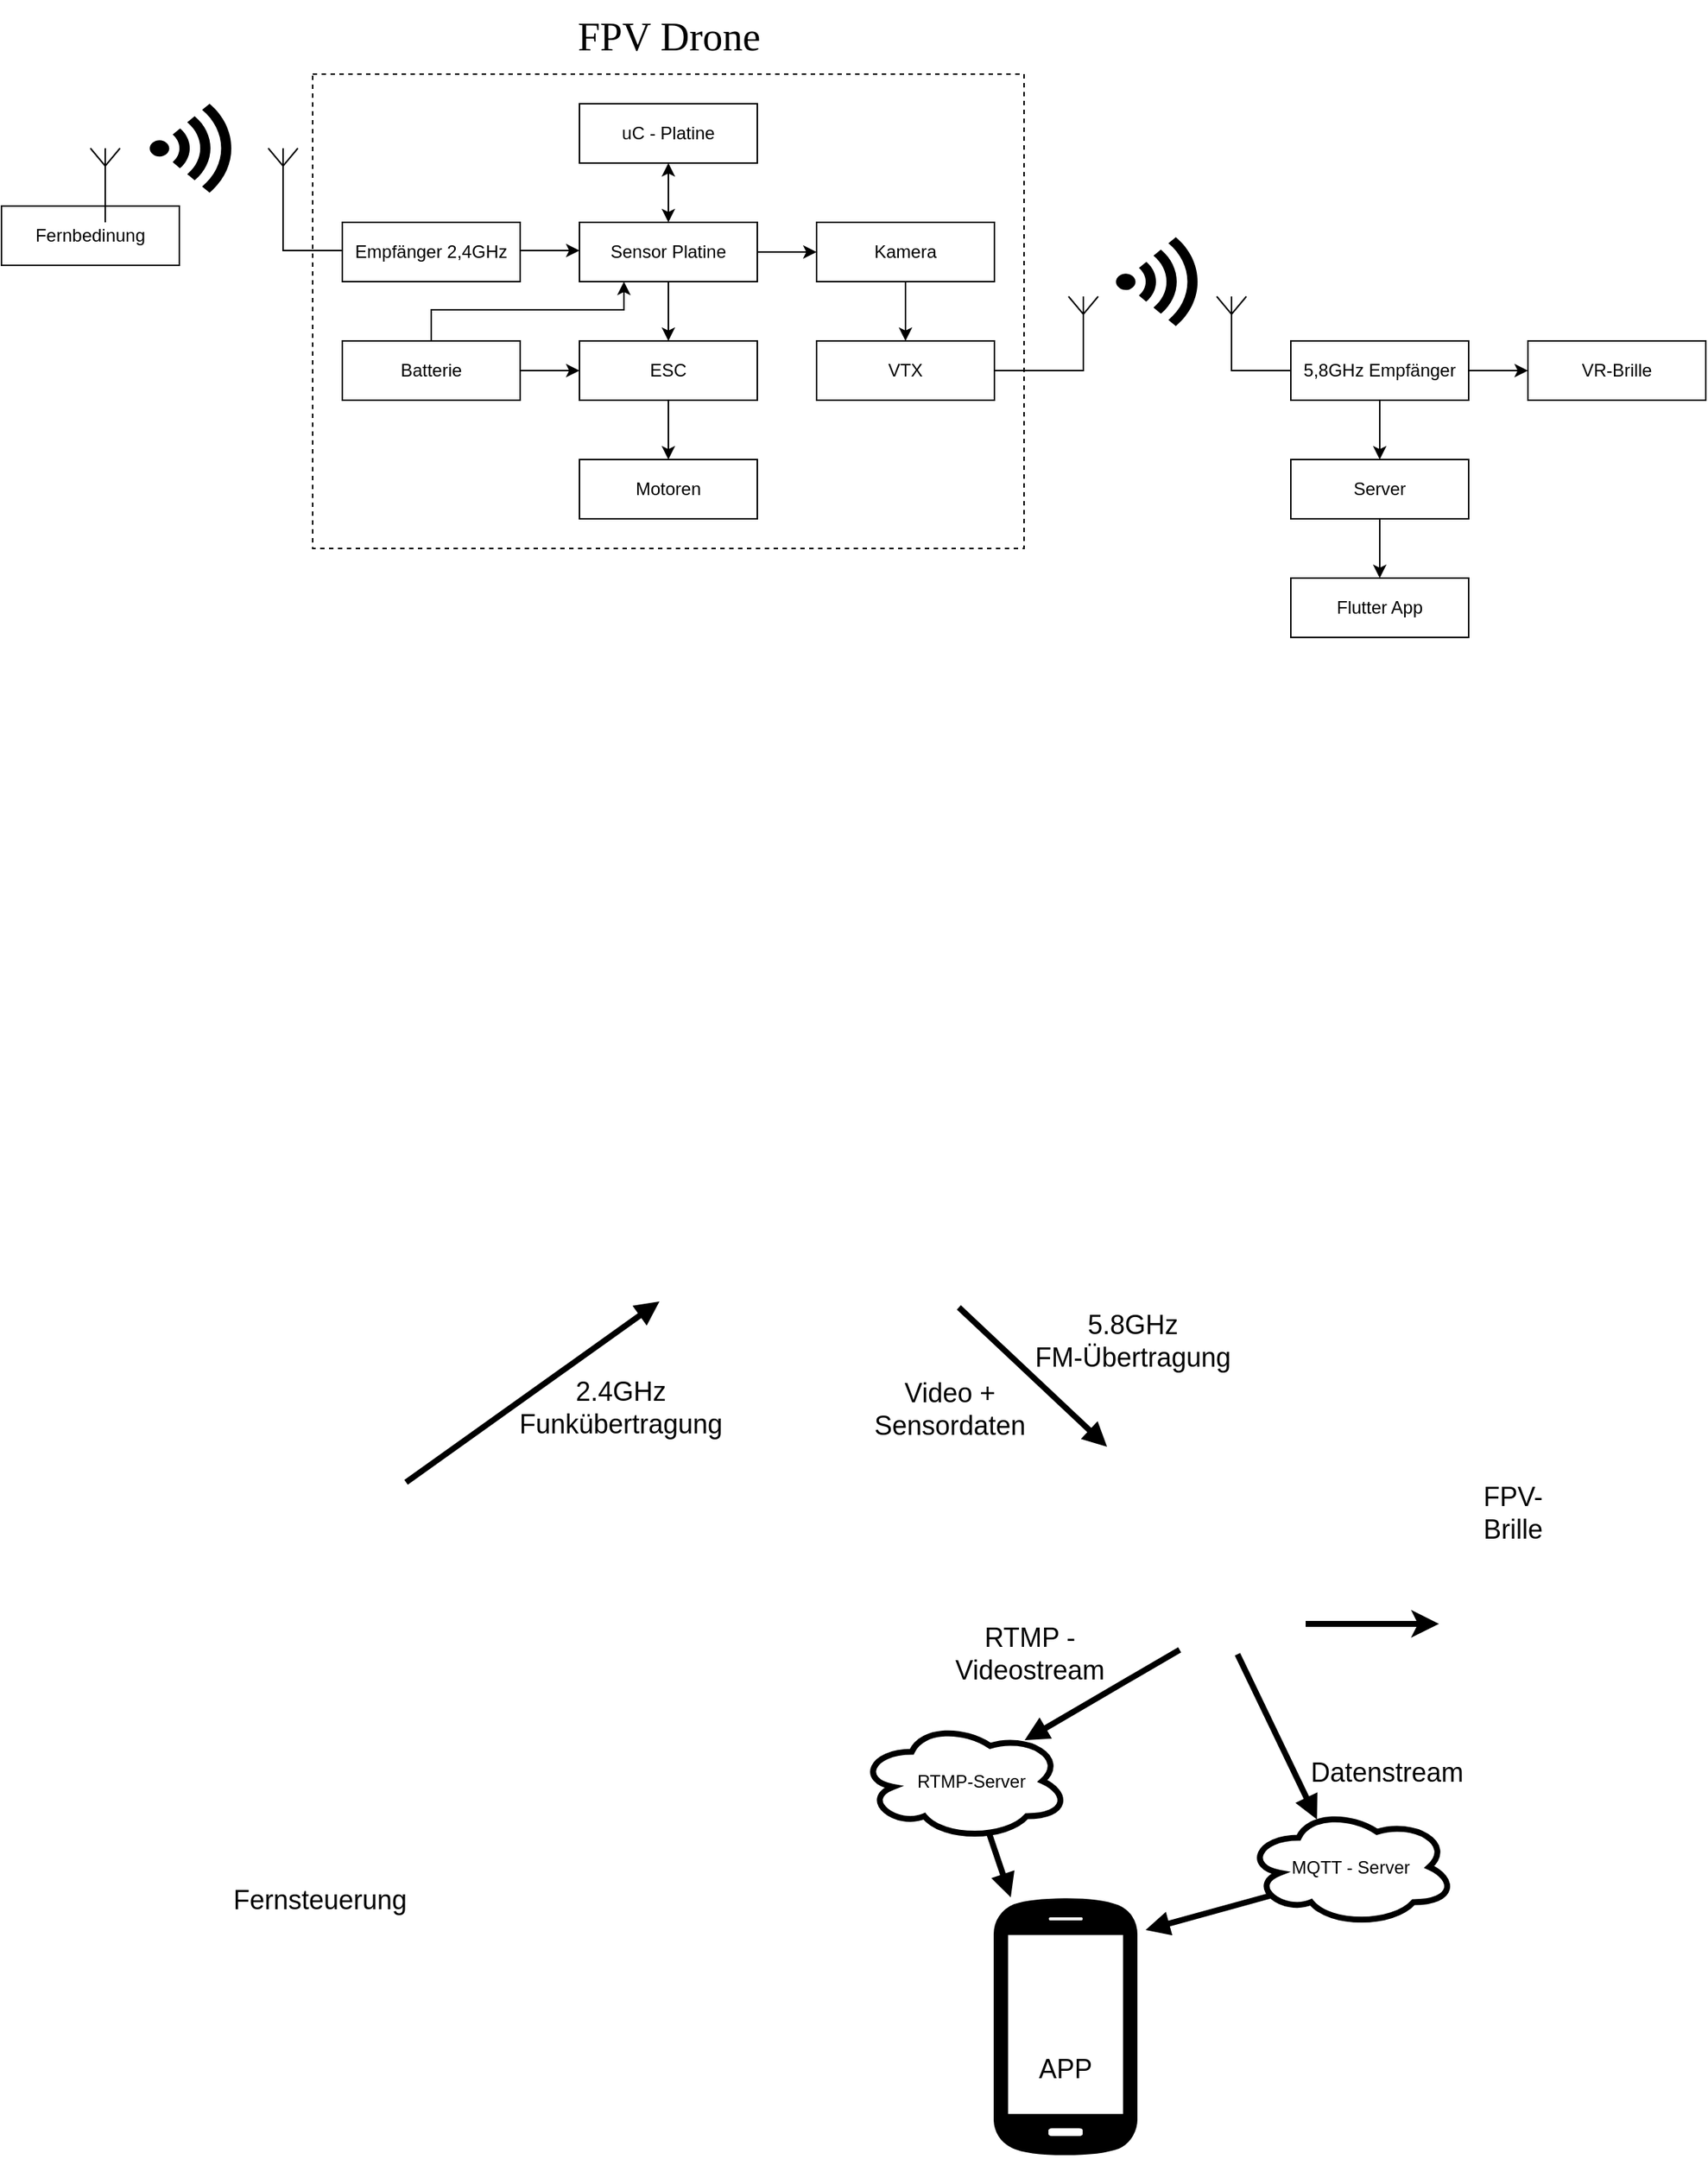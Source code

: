 <mxfile version="23.0.2" type="device">
  <diagram name="Seite-1" id="pfCEiYjsCeP78EX_pHVQ">
    <mxGraphModel dx="1434" dy="754" grid="0" gridSize="10" guides="1" tooltips="1" connect="1" arrows="1" fold="1" page="1" pageScale="1" pageWidth="1169" pageHeight="827" background="#FFFFFF" math="0" shadow="0">
      <root>
        <mxCell id="0" />
        <mxCell id="1" parent="0" />
        <mxCell id="mrsANiAnsjSYnMeVVTr--11" value="" style="rounded=0;whiteSpace=wrap;html=1;fillColor=none;dashed=1;connectable=0;" parent="1" vertex="1">
          <mxGeometry x="220" y="181" width="480" height="320" as="geometry" />
        </mxCell>
        <mxCell id="e-z7ntLDfmXItiGVWMEw-10" style="edgeStyle=orthogonalEdgeStyle;rounded=0;orthogonalLoop=1;jettySize=auto;html=1;entryX=0.5;entryY=0;entryDx=0;entryDy=0;startArrow=classic;startFill=1;" parent="1" source="e-z7ntLDfmXItiGVWMEw-1" target="e-z7ntLDfmXItiGVWMEw-2" edge="1">
          <mxGeometry relative="1" as="geometry" />
        </mxCell>
        <mxCell id="e-z7ntLDfmXItiGVWMEw-1" value="uC - Platine" style="rounded=0;whiteSpace=wrap;html=1;" parent="1" vertex="1">
          <mxGeometry x="400" y="201" width="120" height="40" as="geometry" />
        </mxCell>
        <mxCell id="e-z7ntLDfmXItiGVWMEw-11" style="edgeStyle=orthogonalEdgeStyle;rounded=0;orthogonalLoop=1;jettySize=auto;html=1;entryX=0;entryY=0.5;entryDx=0;entryDy=0;" parent="1" source="e-z7ntLDfmXItiGVWMEw-2" target="e-z7ntLDfmXItiGVWMEw-3" edge="1">
          <mxGeometry relative="1" as="geometry" />
        </mxCell>
        <mxCell id="e-z7ntLDfmXItiGVWMEw-13" style="edgeStyle=orthogonalEdgeStyle;rounded=0;orthogonalLoop=1;jettySize=auto;html=1;entryX=0.5;entryY=0;entryDx=0;entryDy=0;" parent="1" source="e-z7ntLDfmXItiGVWMEw-2" target="e-z7ntLDfmXItiGVWMEw-6" edge="1">
          <mxGeometry relative="1" as="geometry" />
        </mxCell>
        <mxCell id="e-z7ntLDfmXItiGVWMEw-2" value="Sensor Platine" style="rounded=0;whiteSpace=wrap;html=1;" parent="1" vertex="1">
          <mxGeometry x="400" y="281" width="120" height="40" as="geometry" />
        </mxCell>
        <mxCell id="e-z7ntLDfmXItiGVWMEw-12" style="edgeStyle=orthogonalEdgeStyle;rounded=0;orthogonalLoop=1;jettySize=auto;html=1;entryX=0.5;entryY=0;entryDx=0;entryDy=0;" parent="1" source="e-z7ntLDfmXItiGVWMEw-3" target="e-z7ntLDfmXItiGVWMEw-4" edge="1">
          <mxGeometry relative="1" as="geometry" />
        </mxCell>
        <mxCell id="e-z7ntLDfmXItiGVWMEw-3" value="Kamera" style="rounded=0;whiteSpace=wrap;html=1;" parent="1" vertex="1">
          <mxGeometry x="560" y="281" width="120" height="40" as="geometry" />
        </mxCell>
        <mxCell id="e-z7ntLDfmXItiGVWMEw-4" value="VTX" style="rounded=0;whiteSpace=wrap;html=1;" parent="1" vertex="1">
          <mxGeometry x="560" y="361" width="120" height="40" as="geometry" />
        </mxCell>
        <mxCell id="e-z7ntLDfmXItiGVWMEw-9" style="edgeStyle=orthogonalEdgeStyle;rounded=0;orthogonalLoop=1;jettySize=auto;html=1;" parent="1" source="e-z7ntLDfmXItiGVWMEw-5" target="e-z7ntLDfmXItiGVWMEw-2" edge="1">
          <mxGeometry relative="1" as="geometry">
            <Array as="points">
              <mxPoint x="390" y="300" />
              <mxPoint x="390" y="300" />
            </Array>
          </mxGeometry>
        </mxCell>
        <mxCell id="e-z7ntLDfmXItiGVWMEw-5" value="Empfänger 2,4GHz" style="rounded=0;whiteSpace=wrap;html=1;" parent="1" vertex="1">
          <mxGeometry x="240" y="281" width="120" height="40" as="geometry" />
        </mxCell>
        <mxCell id="e-z7ntLDfmXItiGVWMEw-14" style="edgeStyle=orthogonalEdgeStyle;rounded=0;orthogonalLoop=1;jettySize=auto;html=1;entryX=0.5;entryY=0;entryDx=0;entryDy=0;" parent="1" source="e-z7ntLDfmXItiGVWMEw-6" target="e-z7ntLDfmXItiGVWMEw-8" edge="1">
          <mxGeometry relative="1" as="geometry" />
        </mxCell>
        <mxCell id="e-z7ntLDfmXItiGVWMEw-6" value="ESC" style="rounded=0;whiteSpace=wrap;html=1;" parent="1" vertex="1">
          <mxGeometry x="400" y="361" width="120" height="40" as="geometry" />
        </mxCell>
        <mxCell id="e-z7ntLDfmXItiGVWMEw-15" style="edgeStyle=orthogonalEdgeStyle;rounded=0;orthogonalLoop=1;jettySize=auto;html=1;entryX=0.25;entryY=1;entryDx=0;entryDy=0;" parent="1" source="e-z7ntLDfmXItiGVWMEw-7" target="e-z7ntLDfmXItiGVWMEw-2" edge="1">
          <mxGeometry relative="1" as="geometry">
            <mxPoint x="370" y="311" as="targetPoint" />
            <Array as="points">
              <mxPoint x="300" y="340" />
              <mxPoint x="430" y="340" />
            </Array>
          </mxGeometry>
        </mxCell>
        <mxCell id="e-z7ntLDfmXItiGVWMEw-17" value="" style="edgeStyle=orthogonalEdgeStyle;rounded=0;orthogonalLoop=1;jettySize=auto;html=1;" parent="1" source="e-z7ntLDfmXItiGVWMEw-7" target="e-z7ntLDfmXItiGVWMEw-6" edge="1">
          <mxGeometry relative="1" as="geometry" />
        </mxCell>
        <mxCell id="e-z7ntLDfmXItiGVWMEw-7" value="Batterie" style="rounded=0;whiteSpace=wrap;html=1;" parent="1" vertex="1">
          <mxGeometry x="240" y="361" width="120" height="40" as="geometry" />
        </mxCell>
        <mxCell id="e-z7ntLDfmXItiGVWMEw-8" value="Motoren" style="rounded=0;whiteSpace=wrap;html=1;" parent="1" vertex="1">
          <mxGeometry x="400" y="441" width="120" height="40" as="geometry" />
        </mxCell>
        <mxCell id="mrsANiAnsjSYnMeVVTr--3" style="edgeStyle=orthogonalEdgeStyle;rounded=0;orthogonalLoop=1;jettySize=auto;html=1;entryX=0;entryY=0.5;entryDx=0;entryDy=0;endArrow=none;endFill=0;" parent="1" source="mrsANiAnsjSYnMeVVTr--1" target="e-z7ntLDfmXItiGVWMEw-5" edge="1">
          <mxGeometry relative="1" as="geometry">
            <Array as="points">
              <mxPoint x="200" y="300" />
              <mxPoint x="240" y="300" />
            </Array>
          </mxGeometry>
        </mxCell>
        <mxCell id="mrsANiAnsjSYnMeVVTr--1" value="" style="verticalLabelPosition=bottom;shadow=0;dashed=0;align=center;html=1;verticalAlign=top;shape=mxgraph.electrical.radio.aerial_-_antenna_1;" parent="1" vertex="1">
          <mxGeometry x="190" y="231" width="20" height="30" as="geometry" />
        </mxCell>
        <mxCell id="mrsANiAnsjSYnMeVVTr--6" value="Fernbedinung" style="whiteSpace=wrap;html=1;" parent="1" vertex="1">
          <mxGeometry x="10" y="270" width="120" height="40" as="geometry" />
        </mxCell>
        <mxCell id="mrsANiAnsjSYnMeVVTr--8" style="edgeStyle=orthogonalEdgeStyle;rounded=0;orthogonalLoop=1;jettySize=auto;html=1;entryX=0.5;entryY=0;entryDx=0;entryDy=0;endArrow=none;endFill=0;" parent="1" source="mrsANiAnsjSYnMeVVTr--7" edge="1">
          <mxGeometry relative="1" as="geometry">
            <mxPoint x="80.0" y="281" as="targetPoint" />
          </mxGeometry>
        </mxCell>
        <mxCell id="mrsANiAnsjSYnMeVVTr--7" value="" style="verticalLabelPosition=bottom;shadow=0;dashed=0;align=center;html=1;verticalAlign=top;shape=mxgraph.electrical.radio.aerial_-_antenna_1;" parent="1" vertex="1">
          <mxGeometry x="70" y="231" width="20" height="30" as="geometry" />
        </mxCell>
        <mxCell id="mrsANiAnsjSYnMeVVTr--9" value="" style="sketch=0;pointerEvents=1;shadow=0;dashed=0;html=1;strokeColor=none;labelPosition=center;verticalLabelPosition=bottom;verticalAlign=top;align=center;fillColor=#000000;shape=mxgraph.mscae.enterprise.wireless_connection" parent="1" vertex="1">
          <mxGeometry x="110" y="201" width="60" height="60" as="geometry" />
        </mxCell>
        <mxCell id="mrsANiAnsjSYnMeVVTr--15" style="edgeStyle=orthogonalEdgeStyle;rounded=0;orthogonalLoop=1;jettySize=auto;html=1;endArrow=none;endFill=0;" parent="1" source="mrsANiAnsjSYnMeVVTr--12" edge="1">
          <mxGeometry relative="1" as="geometry">
            <mxPoint x="680" y="381" as="targetPoint" />
            <Array as="points">
              <mxPoint x="740" y="381" />
            </Array>
          </mxGeometry>
        </mxCell>
        <mxCell id="mrsANiAnsjSYnMeVVTr--12" value="" style="verticalLabelPosition=bottom;shadow=0;dashed=0;align=center;html=1;verticalAlign=top;shape=mxgraph.electrical.radio.aerial_-_antenna_1;" parent="1" vertex="1">
          <mxGeometry x="730" y="331" width="20" height="30" as="geometry" />
        </mxCell>
        <mxCell id="mrsANiAnsjSYnMeVVTr--18" style="edgeStyle=orthogonalEdgeStyle;rounded=0;orthogonalLoop=1;jettySize=auto;html=1;entryX=0;entryY=0.5;entryDx=0;entryDy=0;endArrow=none;endFill=0;" parent="1" source="mrsANiAnsjSYnMeVVTr--16" target="mrsANiAnsjSYnMeVVTr--17" edge="1">
          <mxGeometry relative="1" as="geometry">
            <Array as="points">
              <mxPoint x="840" y="381" />
            </Array>
          </mxGeometry>
        </mxCell>
        <mxCell id="mrsANiAnsjSYnMeVVTr--16" value="" style="verticalLabelPosition=bottom;shadow=0;dashed=0;align=center;html=1;verticalAlign=top;shape=mxgraph.electrical.radio.aerial_-_antenna_1;" parent="1" vertex="1">
          <mxGeometry x="830" y="331" width="20" height="30" as="geometry" />
        </mxCell>
        <mxCell id="mrsANiAnsjSYnMeVVTr--21" value="" style="edgeStyle=orthogonalEdgeStyle;rounded=0;orthogonalLoop=1;jettySize=auto;html=1;" parent="1" source="mrsANiAnsjSYnMeVVTr--17" target="mrsANiAnsjSYnMeVVTr--20" edge="1">
          <mxGeometry relative="1" as="geometry" />
        </mxCell>
        <mxCell id="mrsANiAnsjSYnMeVVTr--23" value="" style="edgeStyle=orthogonalEdgeStyle;rounded=0;orthogonalLoop=1;jettySize=auto;html=1;" parent="1" source="mrsANiAnsjSYnMeVVTr--17" target="mrsANiAnsjSYnMeVVTr--22" edge="1">
          <mxGeometry relative="1" as="geometry" />
        </mxCell>
        <mxCell id="mrsANiAnsjSYnMeVVTr--17" value="5,8GHz Empfänger" style="rounded=0;whiteSpace=wrap;html=1;" parent="1" vertex="1">
          <mxGeometry x="880" y="361" width="120" height="40" as="geometry" />
        </mxCell>
        <mxCell id="mrsANiAnsjSYnMeVVTr--19" value="" style="sketch=0;pointerEvents=1;shadow=0;dashed=0;html=1;strokeColor=none;labelPosition=center;verticalLabelPosition=bottom;verticalAlign=top;align=center;fillColor=#000000;shape=mxgraph.mscae.enterprise.wireless_connection;direction=east;" parent="1" vertex="1">
          <mxGeometry x="762" y="291" width="60" height="60" as="geometry" />
        </mxCell>
        <mxCell id="mrsANiAnsjSYnMeVVTr--20" value="VR-Brille" style="rounded=0;whiteSpace=wrap;html=1;" parent="1" vertex="1">
          <mxGeometry x="1040" y="361" width="120" height="40" as="geometry" />
        </mxCell>
        <mxCell id="mrsANiAnsjSYnMeVVTr--25" value="" style="edgeStyle=orthogonalEdgeStyle;rounded=0;orthogonalLoop=1;jettySize=auto;html=1;" parent="1" source="mrsANiAnsjSYnMeVVTr--22" target="mrsANiAnsjSYnMeVVTr--24" edge="1">
          <mxGeometry relative="1" as="geometry" />
        </mxCell>
        <mxCell id="mrsANiAnsjSYnMeVVTr--22" value="Server" style="rounded=0;whiteSpace=wrap;html=1;" parent="1" vertex="1">
          <mxGeometry x="880" y="441" width="120" height="40" as="geometry" />
        </mxCell>
        <mxCell id="mrsANiAnsjSYnMeVVTr--24" value="Flutter App" style="rounded=0;whiteSpace=wrap;html=1;" parent="1" vertex="1">
          <mxGeometry x="880" y="521" width="120" height="40" as="geometry" />
        </mxCell>
        <mxCell id="mrsANiAnsjSYnMeVVTr--26" value="&lt;font face=&quot;Verdana&quot; style=&quot;font-size: 27px;&quot;&gt;FPV Drone&lt;/font&gt;" style="text;html=1;align=center;verticalAlign=middle;resizable=0;points=[];autosize=1;strokeColor=none;fillColor=none;" parent="1" vertex="1">
          <mxGeometry x="375" y="131" width="170" height="50" as="geometry" />
        </mxCell>
        <mxCell id="LUxuQyWUUqX6M0QpO3Is-6" value="" style="shape=image;verticalLabelPosition=bottom;labelBackgroundColor=default;verticalAlign=top;aspect=fixed;imageAspect=0;image=https://static.thenounproject.com/png/3015-200.png;connectable=0;imageBackground=none;" parent="1" vertex="1">
          <mxGeometry x="100" y="1127" width="260" height="260" as="geometry" />
        </mxCell>
        <mxCell id="LUxuQyWUUqX6M0QpO3Is-7" value="" style="sketch=0;pointerEvents=1;shadow=0;dashed=0;html=1;strokeColor=#000000;fillColor=#000000;labelPosition=center;verticalLabelPosition=bottom;verticalAlign=top;outlineConnect=0;align=center;shape=mxgraph.office.devices.cell_phone_android_standalone;aspect=fixed;connectable=0;fillStyle=solid;" parent="1" vertex="1">
          <mxGeometry x="680" y="1410" width="95.99" height="176" as="geometry" />
        </mxCell>
        <mxCell id="LUxuQyWUUqX6M0QpO3Is-9" value="" style="shape=image;verticalLabelPosition=bottom;labelBackgroundColor=default;verticalAlign=top;aspect=fixed;imageAspect=0;image=https://cdn-icons-png.flaticon.com/512/2971/2971466.png;connectable=0;" parent="1" vertex="1">
          <mxGeometry x="970" y="1174.46" width="114.18" height="114.18" as="geometry" />
        </mxCell>
        <mxCell id="LUxuQyWUUqX6M0QpO3Is-10" value="" style="shape=image;verticalLabelPosition=bottom;labelBackgroundColor=default;verticalAlign=top;aspect=fixed;imageAspect=0;image=https://cdn.discordapp.com/attachments/1110259607466688633/1150700810494296134/3454400-200.png;connectable=0;imageBackground=none;" parent="1" vertex="1">
          <mxGeometry x="740" y="1097" width="155" height="155" as="geometry" />
        </mxCell>
        <mxCell id="LUxuQyWUUqX6M0QpO3Is-14" value="" style="shape=image;verticalLabelPosition=bottom;labelBackgroundColor=default;verticalAlign=top;aspect=fixed;imageAspect=0;image=https://uxwing.com/wp-content/themes/uxwing/download/computers-mobile-hardware/camera-drone-icon.png;connectable=0;" parent="1" vertex="1">
          <mxGeometry x="450" y="887" width="222" height="120.54" as="geometry" />
        </mxCell>
        <mxCell id="LUxuQyWUUqX6M0QpO3Is-16" value="" style="endArrow=none;html=1;rounded=0;endSize=6;strokeWidth=4;startArrow=block;startFill=1;exitX=0.79;exitY=0.152;exitDx=0;exitDy=0;exitPerimeter=0;" parent="1" source="Fbvp6mkSD9SLVdUTXd6Y-1" edge="1">
          <mxGeometry width="50" height="50" relative="1" as="geometry">
            <mxPoint x="709" y="1306.54" as="sourcePoint" />
            <mxPoint x="805" y="1244" as="targetPoint" />
          </mxGeometry>
        </mxCell>
        <mxCell id="LUxuQyWUUqX6M0QpO3Is-17" value="" style="endArrow=classic;html=1;rounded=0;endSize=6;strokeWidth=4;startArrow=none;startFill=0;endFill=1;" parent="1" edge="1">
          <mxGeometry width="50" height="50" relative="1" as="geometry">
            <mxPoint x="890" y="1226.46" as="sourcePoint" />
            <mxPoint x="980" y="1226.46" as="targetPoint" />
          </mxGeometry>
        </mxCell>
        <mxCell id="LUxuQyWUUqX6M0QpO3Is-20" value="" style="shape=image;verticalLabelPosition=bottom;labelBackgroundColor=default;verticalAlign=top;aspect=fixed;imageAspect=0;image=https://static-00.iconduck.com/assets.00/flutter-plain-icon-1655x2048-tm6fsmjb.png;" parent="1" vertex="1">
          <mxGeometry x="708.19" y="1445" width="39.6" height="49" as="geometry" />
        </mxCell>
        <mxCell id="Nm9FiPeXOyiOZc-6Y2Ar-4" value="&lt;font style=&quot;font-size: 18px;&quot;&gt;Fernsteuerung&lt;/font&gt;" style="text;html=1;strokeColor=none;fillColor=none;align=center;verticalAlign=middle;whiteSpace=wrap;rounded=0;" parent="1" vertex="1">
          <mxGeometry x="195" y="1398" width="60" height="30" as="geometry" />
        </mxCell>
        <mxCell id="Nm9FiPeXOyiOZc-6Y2Ar-7" value="&lt;font style=&quot;font-size: 18px;&quot;&gt;2.4GHz Funkübertragung&lt;/font&gt;" style="text;html=1;strokeColor=none;fillColor=none;align=center;verticalAlign=middle;whiteSpace=wrap;rounded=0;" parent="1" vertex="1">
          <mxGeometry x="398" y="1066" width="60" height="30" as="geometry" />
        </mxCell>
        <mxCell id="Nm9FiPeXOyiOZc-6Y2Ar-9" value="&lt;font style=&quot;font-size: 18px;&quot;&gt;Video + Sensordaten&lt;/font&gt;" style="text;html=1;strokeColor=none;fillColor=none;align=center;verticalAlign=middle;whiteSpace=wrap;rounded=0;" parent="1" vertex="1">
          <mxGeometry x="620" y="1067" width="60" height="30" as="geometry" />
        </mxCell>
        <mxCell id="Nm9FiPeXOyiOZc-6Y2Ar-10" value="&lt;font style=&quot;font-size: 18px;&quot;&gt;5.8GHz FM-Übertragung&lt;br&gt;&lt;/font&gt;" style="text;html=1;strokeColor=none;fillColor=none;align=center;verticalAlign=middle;whiteSpace=wrap;rounded=0;" parent="1" vertex="1">
          <mxGeometry x="700" y="1021" width="147" height="30" as="geometry" />
        </mxCell>
        <mxCell id="Nm9FiPeXOyiOZc-6Y2Ar-14" value="&lt;font style=&quot;font-size: 18px;&quot;&gt;RTMP - Videostream&lt;/font&gt;" style="text;html=1;strokeColor=none;fillColor=none;align=center;verticalAlign=middle;whiteSpace=wrap;rounded=0;" parent="1" vertex="1">
          <mxGeometry x="654" y="1232" width="100" height="30" as="geometry" />
        </mxCell>
        <mxCell id="Nm9FiPeXOyiOZc-6Y2Ar-15" value="&lt;font style=&quot;font-size: 18px;&quot;&gt;FPV-Brille&lt;/font&gt;" style="text;html=1;strokeColor=none;fillColor=none;align=center;verticalAlign=middle;whiteSpace=wrap;rounded=0;" parent="1" vertex="1">
          <mxGeometry x="1000" y="1137" width="60" height="30" as="geometry" />
        </mxCell>
        <mxCell id="Nm9FiPeXOyiOZc-6Y2Ar-16" value="&lt;font style=&quot;font-size: 18px;&quot;&gt;APP&lt;/font&gt;" style="text;html=1;strokeColor=none;fillColor=none;align=center;verticalAlign=middle;whiteSpace=wrap;rounded=0;" parent="1" vertex="1">
          <mxGeometry x="697.99" y="1502" width="60" height="50" as="geometry" />
        </mxCell>
        <mxCell id="Nm9FiPeXOyiOZc-6Y2Ar-18" value="MQTT - Server" style="ellipse;shape=cloud;whiteSpace=wrap;html=1;strokeWidth=4;" parent="1" vertex="1">
          <mxGeometry x="850" y="1351" width="141" height="79" as="geometry" />
        </mxCell>
        <mxCell id="Nm9FiPeXOyiOZc-6Y2Ar-19" value="" style="endArrow=none;html=1;rounded=0;endSize=6;strokeWidth=4;startArrow=block;startFill=1;exitX=0.338;exitY=0.095;exitDx=0;exitDy=0;exitPerimeter=0;" parent="1" source="Nm9FiPeXOyiOZc-6Y2Ar-18" edge="1">
          <mxGeometry width="50" height="50" relative="1" as="geometry">
            <mxPoint x="738" y="1366" as="sourcePoint" />
            <mxPoint x="844" y="1247" as="targetPoint" />
          </mxGeometry>
        </mxCell>
        <mxCell id="Nm9FiPeXOyiOZc-6Y2Ar-21" value="" style="endArrow=none;html=1;rounded=0;endSize=6;strokeWidth=4;startArrow=block;startFill=1;entryX=0.097;entryY=0.667;entryDx=0;entryDy=0;entryPerimeter=0;" parent="1" edge="1">
          <mxGeometry width="50" height="50" relative="1" as="geometry">
            <mxPoint x="782" y="1433" as="sourcePoint" />
            <mxPoint x="865.677" y="1410.003" as="targetPoint" />
          </mxGeometry>
        </mxCell>
        <mxCell id="Nm9FiPeXOyiOZc-6Y2Ar-23" value="&lt;font style=&quot;font-size: 18px;&quot;&gt;Datenstream&lt;/font&gt;" style="text;html=1;strokeColor=none;fillColor=none;align=center;verticalAlign=middle;whiteSpace=wrap;rounded=0;" parent="1" vertex="1">
          <mxGeometry x="895" y="1312" width="100" height="30" as="geometry" />
        </mxCell>
        <mxCell id="Nm9FiPeXOyiOZc-6Y2Ar-24" value="" style="endArrow=none;html=1;rounded=0;endSize=6;strokeWidth=4;startArrow=block;startFill=1;" parent="1" edge="1">
          <mxGeometry width="50" height="50" relative="1" as="geometry">
            <mxPoint x="454" y="1009" as="sourcePoint" />
            <mxPoint x="283" y="1131" as="targetPoint" />
          </mxGeometry>
        </mxCell>
        <mxCell id="Nm9FiPeXOyiOZc-6Y2Ar-25" value="" style="endArrow=none;html=1;rounded=0;endSize=6;strokeWidth=4;startArrow=block;startFill=1;" parent="1" edge="1">
          <mxGeometry width="50" height="50" relative="1" as="geometry">
            <mxPoint x="756" y="1107" as="sourcePoint" />
            <mxPoint x="656" y="1013" as="targetPoint" />
          </mxGeometry>
        </mxCell>
        <mxCell id="Fbvp6mkSD9SLVdUTXd6Y-1" value="&amp;nbsp;&amp;nbsp; RTMP-Server" style="ellipse;shape=cloud;whiteSpace=wrap;html=1;strokeWidth=4;" parent="1" vertex="1">
          <mxGeometry x="589" y="1293" width="141" height="79" as="geometry" />
        </mxCell>
        <mxCell id="Fbvp6mkSD9SLVdUTXd6Y-2" value="" style="endArrow=none;html=1;rounded=0;endSize=6;strokeWidth=4;startArrow=block;startFill=1;entryX=0.621;entryY=0.953;entryDx=0;entryDy=0;entryPerimeter=0;" parent="1" target="Fbvp6mkSD9SLVdUTXd6Y-1" edge="1">
          <mxGeometry width="50" height="50" relative="1" as="geometry">
            <mxPoint x="691" y="1411" as="sourcePoint" />
            <mxPoint x="676" y="1374" as="targetPoint" />
          </mxGeometry>
        </mxCell>
      </root>
    </mxGraphModel>
  </diagram>
</mxfile>
